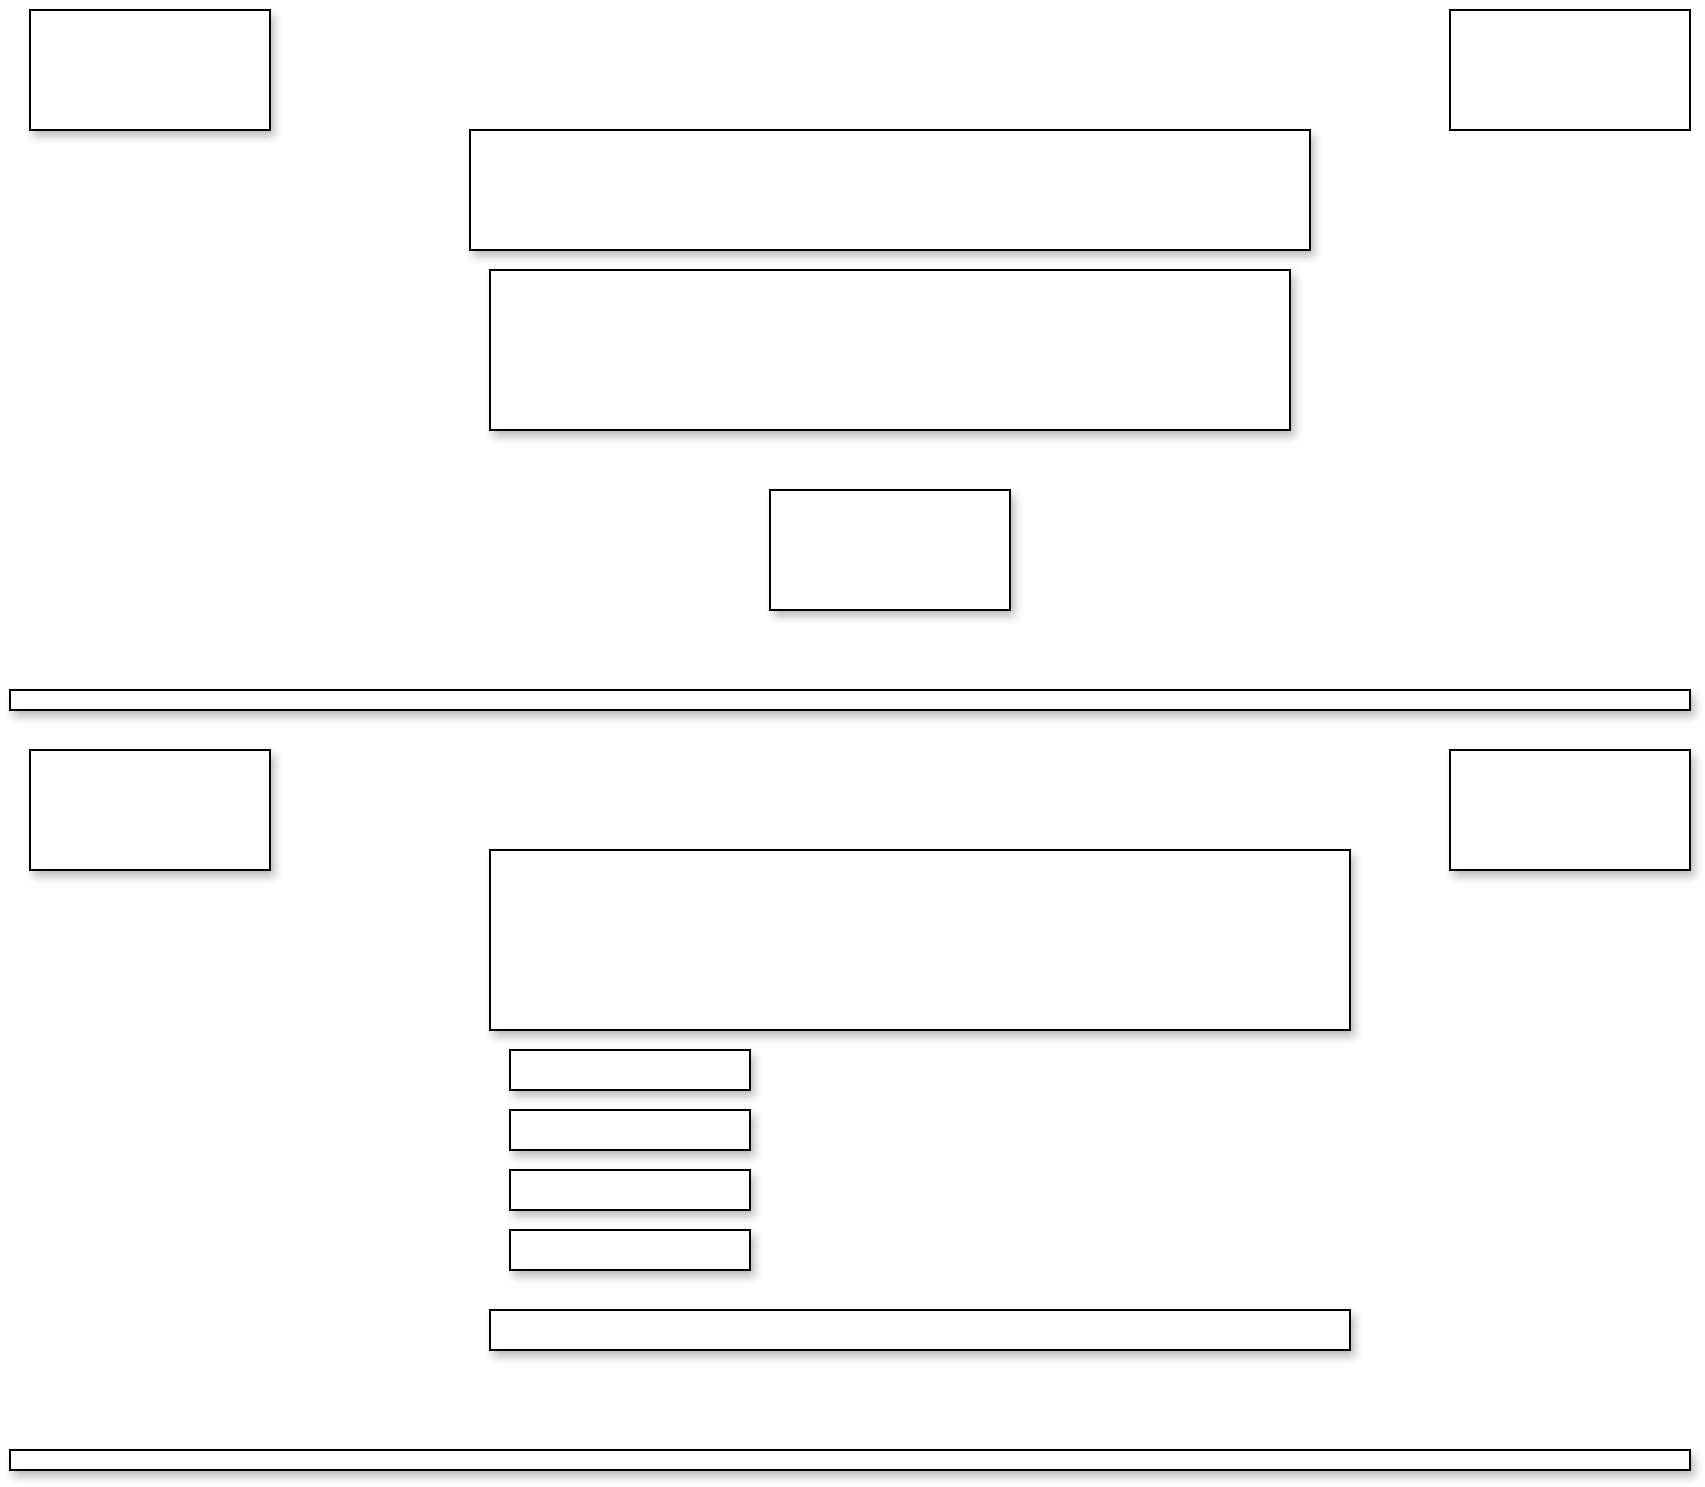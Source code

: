 <mxfile>
    <diagram id="9T2qItm9MbQurAQYUbu7" name="Page-1">
        <mxGraphModel dx="951" dy="409" grid="1" gridSize="10" guides="1" tooltips="1" connect="1" arrows="1" fold="1" page="1" pageScale="1" pageWidth="850" pageHeight="1100" math="0" shadow="0">
            <root>
                <mxCell id="0"/>
                <mxCell id="1" parent="0"/>
                <mxCell id="2" value="" style="whiteSpace=wrap;html=1;shadow=1;" vertex="1" parent="1">
                    <mxGeometry x="10" y="10" width="120" height="60" as="geometry"/>
                </mxCell>
                <mxCell id="3" value="" style="whiteSpace=wrap;html=1;shadow=0;" vertex="1" parent="1">
                    <mxGeometry x="720" y="10" width="120" height="60" as="geometry"/>
                </mxCell>
                <mxCell id="4" value="" style="whiteSpace=wrap;html=1;shadow=1;" vertex="1" parent="1">
                    <mxGeometry x="230" y="70" width="420" height="60" as="geometry"/>
                </mxCell>
                <mxCell id="5" value="" style="whiteSpace=wrap;html=1;shadow=1;" vertex="1" parent="1">
                    <mxGeometry x="240" y="140" width="400" height="80" as="geometry"/>
                </mxCell>
                <mxCell id="6" value="" style="whiteSpace=wrap;html=1;shadow=1;" vertex="1" parent="1">
                    <mxGeometry x="380" y="250" width="120" height="60" as="geometry"/>
                </mxCell>
                <mxCell id="7" value="" style="rounded=0;whiteSpace=wrap;html=1;shadow=1;" vertex="1" parent="1">
                    <mxGeometry y="350" width="840" height="10" as="geometry"/>
                </mxCell>
                <mxCell id="8" value="" style="rounded=0;whiteSpace=wrap;html=1;shadow=1;" vertex="1" parent="1">
                    <mxGeometry x="10" y="380" width="120" height="60" as="geometry"/>
                </mxCell>
                <mxCell id="9" value="" style="rounded=0;whiteSpace=wrap;html=1;shadow=1;" vertex="1" parent="1">
                    <mxGeometry x="720" y="380" width="120" height="60" as="geometry"/>
                </mxCell>
                <mxCell id="10" value="" style="rounded=0;whiteSpace=wrap;html=1;shadow=1;" vertex="1" parent="1">
                    <mxGeometry x="240" y="430" width="430" height="90" as="geometry"/>
                </mxCell>
                <mxCell id="11" value="" style="rounded=0;whiteSpace=wrap;html=1;shadow=1;" vertex="1" parent="1">
                    <mxGeometry x="250" y="530" width="120" height="20" as="geometry"/>
                </mxCell>
                <mxCell id="12" value="" style="rounded=0;whiteSpace=wrap;html=1;shadow=1;" vertex="1" parent="1">
                    <mxGeometry x="250" y="560" width="120" height="20" as="geometry"/>
                </mxCell>
                <mxCell id="13" value="" style="rounded=0;whiteSpace=wrap;html=1;shadow=1;" vertex="1" parent="1">
                    <mxGeometry x="250" y="590" width="120" height="20" as="geometry"/>
                </mxCell>
                <mxCell id="14" value="" style="rounded=0;whiteSpace=wrap;html=1;shadow=1;" vertex="1" parent="1">
                    <mxGeometry x="250" y="620" width="120" height="20" as="geometry"/>
                </mxCell>
                <mxCell id="15" value="" style="rounded=0;whiteSpace=wrap;html=1;shadow=1;" vertex="1" parent="1">
                    <mxGeometry x="240" y="660" width="430" height="20" as="geometry"/>
                </mxCell>
                <mxCell id="16" value="" style="rounded=0;whiteSpace=wrap;html=1;shadow=1;" vertex="1" parent="1">
                    <mxGeometry y="730" width="840" height="10" as="geometry"/>
                </mxCell>
            </root>
        </mxGraphModel>
    </diagram>
</mxfile>